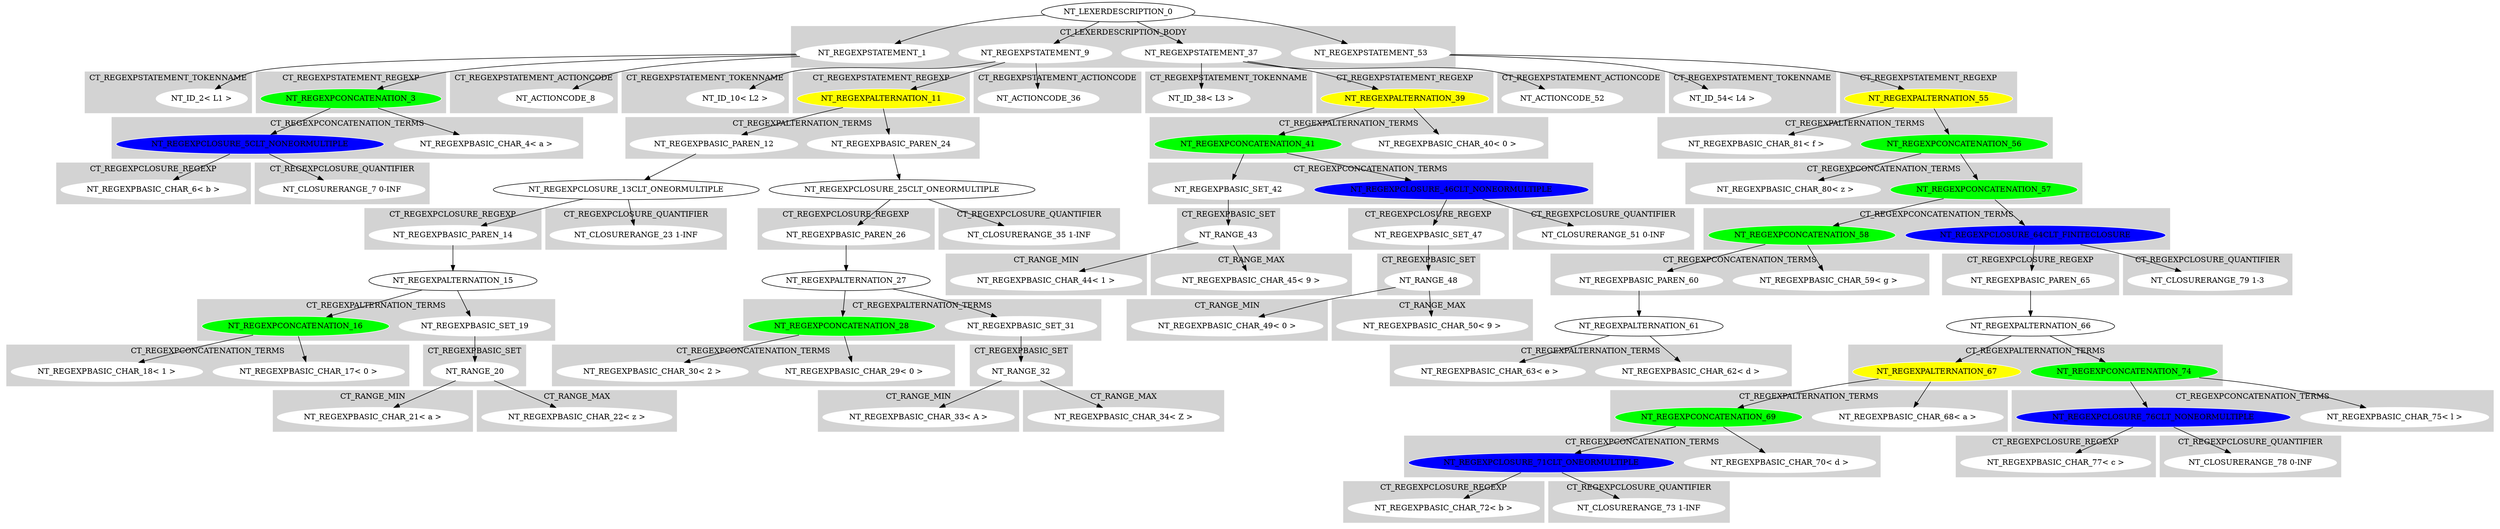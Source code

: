 digraph {

subgraph cluster0 {
 node [style=filled,color=white];
 style=filled;
 color=lightgrey;
 label = "CT_LEXERDESCRIPTION_BODY";

"NT_REGEXPSTATEMENT_1"
"NT_REGEXPSTATEMENT_9"
"NT_REGEXPSTATEMENT_37"
"NT_REGEXPSTATEMENT_53"
}
"NT_LEXERDESCRIPTION_0"->"NT_REGEXPSTATEMENT_1"
subgraph cluster1 {
 node [style=filled,color=white];
 style=filled;
 color=lightgrey;
 label = "CT_REGEXPSTATEMENT_TOKENNAME";

"NT_ID_2< L1 >"
}
subgraph cluster2 {
 node [style=filled,color=white];
 style=filled;
 color=lightgrey;
 label = "CT_REGEXPSTATEMENT_REGEXP";

"NT_REGEXPCONCATENATION_3"
 [fillcolor = green]
}
subgraph cluster3 {
 node [style=filled,color=white];
 style=filled;
 color=lightgrey;
 label = "CT_REGEXPSTATEMENT_ACTIONCODE";

"NT_ACTIONCODE_8"
}
subgraph cluster4 {
 node [style=filled,color=white];
 style=filled;
 color=lightgrey;
 label = "CT_REGEXPSTATEMENT_TOKENNAME";

}
"NT_REGEXPSTATEMENT_1"->"NT_ID_2< L1 >"
"NT_REGEXPSTATEMENT_1"->"NT_REGEXPCONCATENATION_3"
subgraph cluster5 {
 node [style=filled,color=white];
 style=filled;
 color=lightgrey;
 label = "CT_REGEXPCONCATENATION_TERMS";

"NT_REGEXPBASIC_CHAR_4< a >"
"NT_REGEXPCLOSURE_5CLT_NONEORMULTIPLE"
 [fillcolor = blue]
}
"NT_REGEXPCONCATENATION_3"->"NT_REGEXPBASIC_CHAR_4< a >"
"NT_REGEXPCONCATENATION_3"->"NT_REGEXPCLOSURE_5CLT_NONEORMULTIPLE"
subgraph cluster6 {
 node [style=filled,color=white];
 style=filled;
 color=lightgrey;
 label = "CT_REGEXPCLOSURE_REGEXP";

"NT_REGEXPBASIC_CHAR_6< b >"
}
subgraph cluster7 {
 node [style=filled,color=white];
 style=filled;
 color=lightgrey;
 label = "CT_REGEXPCLOSURE_QUANTIFIER";

"NT_CLOSURERANGE_7 0-INF"
}
"NT_REGEXPCLOSURE_5CLT_NONEORMULTIPLE"->"NT_REGEXPBASIC_CHAR_6< b >"
"NT_REGEXPCLOSURE_5CLT_NONEORMULTIPLE"->"NT_CLOSURERANGE_7 0-INF"
"NT_REGEXPSTATEMENT_1"->"NT_ACTIONCODE_8"
"NT_LEXERDESCRIPTION_0"->"NT_REGEXPSTATEMENT_9"
subgraph cluster8 {
 node [style=filled,color=white];
 style=filled;
 color=lightgrey;
 label = "CT_REGEXPSTATEMENT_TOKENNAME";

"NT_ID_10< L2 >"
}
subgraph cluster9 {
 node [style=filled,color=white];
 style=filled;
 color=lightgrey;
 label = "CT_REGEXPSTATEMENT_REGEXP";

"NT_REGEXPALTERNATION_11"
 [fillcolor = yellow]
}
subgraph cluster10 {
 node [style=filled,color=white];
 style=filled;
 color=lightgrey;
 label = "CT_REGEXPSTATEMENT_ACTIONCODE";

"NT_ACTIONCODE_36"
}
subgraph cluster11 {
 node [style=filled,color=white];
 style=filled;
 color=lightgrey;
 label = "CT_REGEXPSTATEMENT_TOKENNAME";

}
"NT_REGEXPSTATEMENT_9"->"NT_ID_10< L2 >"
"NT_REGEXPSTATEMENT_9"->"NT_REGEXPALTERNATION_11"
subgraph cluster12 {
 node [style=filled,color=white];
 style=filled;
 color=lightgrey;
 label = "CT_REGEXPALTERNATION_TERMS";

"NT_REGEXPBASIC_PAREN_12"
"NT_REGEXPBASIC_PAREN_24"
}
"NT_REGEXPALTERNATION_11"->"NT_REGEXPBASIC_PAREN_12"
subgraph cluster13 {
 node [style=filled,color=white];
 style=filled;
 color=lightgrey;
 label = "CT_RGEXPBASIC_PAREN";

}
"NT_REGEXPBASIC_PAREN_12"->"NT_REGEXPCLOSURE_13CLT_ONEORMULTIPLE"
subgraph cluster14 {
 node [style=filled,color=white];
 style=filled;
 color=lightgrey;
 label = "CT_REGEXPCLOSURE_REGEXP";

"NT_REGEXPBASIC_PAREN_14"
}
subgraph cluster15 {
 node [style=filled,color=white];
 style=filled;
 color=lightgrey;
 label = "CT_REGEXPCLOSURE_QUANTIFIER";

"NT_CLOSURERANGE_23 1-INF"
}
"NT_REGEXPCLOSURE_13CLT_ONEORMULTIPLE"->"NT_REGEXPBASIC_PAREN_14"
subgraph cluster16 {
 node [style=filled,color=white];
 style=filled;
 color=lightgrey;
 label = "CT_RGEXPBASIC_PAREN";

}
"NT_REGEXPBASIC_PAREN_14"->"NT_REGEXPALTERNATION_15"
subgraph cluster17 {
 node [style=filled,color=white];
 style=filled;
 color=lightgrey;
 label = "CT_REGEXPALTERNATION_TERMS";

"NT_REGEXPCONCATENATION_16"
 [fillcolor = green]"NT_REGEXPBASIC_SET_19"
}
"NT_REGEXPALTERNATION_15"->"NT_REGEXPCONCATENATION_16"
subgraph cluster18 {
 node [style=filled,color=white];
 style=filled;
 color=lightgrey;
 label = "CT_REGEXPCONCATENATION_TERMS";

"NT_REGEXPBASIC_CHAR_17< 0 >"
"NT_REGEXPBASIC_CHAR_18< 1 >"
}
"NT_REGEXPCONCATENATION_16"->"NT_REGEXPBASIC_CHAR_17< 0 >"
"NT_REGEXPCONCATENATION_16"->"NT_REGEXPBASIC_CHAR_18< 1 >"
"NT_REGEXPALTERNATION_15"->"NT_REGEXPBASIC_SET_19"
subgraph cluster19 {
 node [style=filled,color=white];
 style=filled;
 color=lightgrey;
 label = "CT_REGEXPBASIC_SET";

"NT_RANGE_20"
}
"NT_REGEXPBASIC_SET_19"->"NT_RANGE_20"
subgraph cluster20 {
 node [style=filled,color=white];
 style=filled;
 color=lightgrey;
 label = "CT_RANGE_MIN";

"NT_REGEXPBASIC_CHAR_21< a >"
}
subgraph cluster21 {
 node [style=filled,color=white];
 style=filled;
 color=lightgrey;
 label = "CT_RANGE_MAX";

"NT_REGEXPBASIC_CHAR_22< z >"
}
"NT_RANGE_20"->"NT_REGEXPBASIC_CHAR_21< a >"
"NT_RANGE_20"->"NT_REGEXPBASIC_CHAR_22< z >"
"NT_REGEXPCLOSURE_13CLT_ONEORMULTIPLE"->"NT_CLOSURERANGE_23 1-INF"
"NT_REGEXPALTERNATION_11"->"NT_REGEXPBASIC_PAREN_24"
subgraph cluster22 {
 node [style=filled,color=white];
 style=filled;
 color=lightgrey;
 label = "CT_RGEXPBASIC_PAREN";

}
"NT_REGEXPBASIC_PAREN_24"->"NT_REGEXPCLOSURE_25CLT_ONEORMULTIPLE"
subgraph cluster23 {
 node [style=filled,color=white];
 style=filled;
 color=lightgrey;
 label = "CT_REGEXPCLOSURE_REGEXP";

"NT_REGEXPBASIC_PAREN_26"
}
subgraph cluster24 {
 node [style=filled,color=white];
 style=filled;
 color=lightgrey;
 label = "CT_REGEXPCLOSURE_QUANTIFIER";

"NT_CLOSURERANGE_35 1-INF"
}
"NT_REGEXPCLOSURE_25CLT_ONEORMULTIPLE"->"NT_REGEXPBASIC_PAREN_26"
subgraph cluster25 {
 node [style=filled,color=white];
 style=filled;
 color=lightgrey;
 label = "CT_RGEXPBASIC_PAREN";

}
"NT_REGEXPBASIC_PAREN_26"->"NT_REGEXPALTERNATION_27"
subgraph cluster26 {
 node [style=filled,color=white];
 style=filled;
 color=lightgrey;
 label = "CT_REGEXPALTERNATION_TERMS";

"NT_REGEXPCONCATENATION_28"
 [fillcolor = green]"NT_REGEXPBASIC_SET_31"
}
"NT_REGEXPALTERNATION_27"->"NT_REGEXPCONCATENATION_28"
subgraph cluster27 {
 node [style=filled,color=white];
 style=filled;
 color=lightgrey;
 label = "CT_REGEXPCONCATENATION_TERMS";

"NT_REGEXPBASIC_CHAR_29< 0 >"
"NT_REGEXPBASIC_CHAR_30< 2 >"
}
"NT_REGEXPCONCATENATION_28"->"NT_REGEXPBASIC_CHAR_29< 0 >"
"NT_REGEXPCONCATENATION_28"->"NT_REGEXPBASIC_CHAR_30< 2 >"
"NT_REGEXPALTERNATION_27"->"NT_REGEXPBASIC_SET_31"
subgraph cluster28 {
 node [style=filled,color=white];
 style=filled;
 color=lightgrey;
 label = "CT_REGEXPBASIC_SET";

"NT_RANGE_32"
}
"NT_REGEXPBASIC_SET_31"->"NT_RANGE_32"
subgraph cluster29 {
 node [style=filled,color=white];
 style=filled;
 color=lightgrey;
 label = "CT_RANGE_MIN";

"NT_REGEXPBASIC_CHAR_33< A >"
}
subgraph cluster30 {
 node [style=filled,color=white];
 style=filled;
 color=lightgrey;
 label = "CT_RANGE_MAX";

"NT_REGEXPBASIC_CHAR_34< Z >"
}
"NT_RANGE_32"->"NT_REGEXPBASIC_CHAR_33< A >"
"NT_RANGE_32"->"NT_REGEXPBASIC_CHAR_34< Z >"
"NT_REGEXPCLOSURE_25CLT_ONEORMULTIPLE"->"NT_CLOSURERANGE_35 1-INF"
"NT_REGEXPSTATEMENT_9"->"NT_ACTIONCODE_36"
"NT_LEXERDESCRIPTION_0"->"NT_REGEXPSTATEMENT_37"
subgraph cluster31 {
 node [style=filled,color=white];
 style=filled;
 color=lightgrey;
 label = "CT_REGEXPSTATEMENT_TOKENNAME";

"NT_ID_38< L3 >"
}
subgraph cluster32 {
 node [style=filled,color=white];
 style=filled;
 color=lightgrey;
 label = "CT_REGEXPSTATEMENT_REGEXP";

"NT_REGEXPALTERNATION_39"
 [fillcolor = yellow]
}
subgraph cluster33 {
 node [style=filled,color=white];
 style=filled;
 color=lightgrey;
 label = "CT_REGEXPSTATEMENT_ACTIONCODE";

"NT_ACTIONCODE_52"
}
subgraph cluster34 {
 node [style=filled,color=white];
 style=filled;
 color=lightgrey;
 label = "CT_REGEXPSTATEMENT_TOKENNAME";

}
"NT_REGEXPSTATEMENT_37"->"NT_ID_38< L3 >"
"NT_REGEXPSTATEMENT_37"->"NT_REGEXPALTERNATION_39"
subgraph cluster35 {
 node [style=filled,color=white];
 style=filled;
 color=lightgrey;
 label = "CT_REGEXPALTERNATION_TERMS";

"NT_REGEXPBASIC_CHAR_40< 0 >"
"NT_REGEXPCONCATENATION_41"
 [fillcolor = green]}
"NT_REGEXPALTERNATION_39"->"NT_REGEXPBASIC_CHAR_40< 0 >"
"NT_REGEXPALTERNATION_39"->"NT_REGEXPCONCATENATION_41"
subgraph cluster36 {
 node [style=filled,color=white];
 style=filled;
 color=lightgrey;
 label = "CT_REGEXPCONCATENATION_TERMS";

"NT_REGEXPBASIC_SET_42"
"NT_REGEXPCLOSURE_46CLT_NONEORMULTIPLE"
 [fillcolor = blue]
}
"NT_REGEXPCONCATENATION_41"->"NT_REGEXPBASIC_SET_42"
subgraph cluster37 {
 node [style=filled,color=white];
 style=filled;
 color=lightgrey;
 label = "CT_REGEXPBASIC_SET";

"NT_RANGE_43"
}
"NT_REGEXPBASIC_SET_42"->"NT_RANGE_43"
subgraph cluster38 {
 node [style=filled,color=white];
 style=filled;
 color=lightgrey;
 label = "CT_RANGE_MIN";

"NT_REGEXPBASIC_CHAR_44< 1 >"
}
subgraph cluster39 {
 node [style=filled,color=white];
 style=filled;
 color=lightgrey;
 label = "CT_RANGE_MAX";

"NT_REGEXPBASIC_CHAR_45< 9 >"
}
"NT_RANGE_43"->"NT_REGEXPBASIC_CHAR_44< 1 >"
"NT_RANGE_43"->"NT_REGEXPBASIC_CHAR_45< 9 >"
"NT_REGEXPCONCATENATION_41"->"NT_REGEXPCLOSURE_46CLT_NONEORMULTIPLE"
subgraph cluster40 {
 node [style=filled,color=white];
 style=filled;
 color=lightgrey;
 label = "CT_REGEXPCLOSURE_REGEXP";

"NT_REGEXPBASIC_SET_47"
}
subgraph cluster41 {
 node [style=filled,color=white];
 style=filled;
 color=lightgrey;
 label = "CT_REGEXPCLOSURE_QUANTIFIER";

"NT_CLOSURERANGE_51 0-INF"
}
"NT_REGEXPCLOSURE_46CLT_NONEORMULTIPLE"->"NT_REGEXPBASIC_SET_47"
subgraph cluster42 {
 node [style=filled,color=white];
 style=filled;
 color=lightgrey;
 label = "CT_REGEXPBASIC_SET";

"NT_RANGE_48"
}
"NT_REGEXPBASIC_SET_47"->"NT_RANGE_48"
subgraph cluster43 {
 node [style=filled,color=white];
 style=filled;
 color=lightgrey;
 label = "CT_RANGE_MIN";

"NT_REGEXPBASIC_CHAR_49< 0 >"
}
subgraph cluster44 {
 node [style=filled,color=white];
 style=filled;
 color=lightgrey;
 label = "CT_RANGE_MAX";

"NT_REGEXPBASIC_CHAR_50< 9 >"
}
"NT_RANGE_48"->"NT_REGEXPBASIC_CHAR_49< 0 >"
"NT_RANGE_48"->"NT_REGEXPBASIC_CHAR_50< 9 >"
"NT_REGEXPCLOSURE_46CLT_NONEORMULTIPLE"->"NT_CLOSURERANGE_51 0-INF"
"NT_REGEXPSTATEMENT_37"->"NT_ACTIONCODE_52"
"NT_LEXERDESCRIPTION_0"->"NT_REGEXPSTATEMENT_53"
subgraph cluster45 {
 node [style=filled,color=white];
 style=filled;
 color=lightgrey;
 label = "CT_REGEXPSTATEMENT_TOKENNAME";

"NT_ID_54< L4 >"
}
subgraph cluster46 {
 node [style=filled,color=white];
 style=filled;
 color=lightgrey;
 label = "CT_REGEXPSTATEMENT_REGEXP";

"NT_REGEXPALTERNATION_55"
 [fillcolor = yellow]
}
subgraph cluster47 {
 node [style=filled,color=white];
 style=filled;
 color=lightgrey;
 label = "CT_REGEXPSTATEMENT_TOKENNAME";

}
"NT_REGEXPSTATEMENT_53"->"NT_ID_54< L4 >"
"NT_REGEXPSTATEMENT_53"->"NT_REGEXPALTERNATION_55"
subgraph cluster48 {
 node [style=filled,color=white];
 style=filled;
 color=lightgrey;
 label = "CT_REGEXPALTERNATION_TERMS";

"NT_REGEXPCONCATENATION_56"
 [fillcolor = green]"NT_REGEXPBASIC_CHAR_81< f >"
}
"NT_REGEXPALTERNATION_55"->"NT_REGEXPCONCATENATION_56"
subgraph cluster49 {
 node [style=filled,color=white];
 style=filled;
 color=lightgrey;
 label = "CT_REGEXPCONCATENATION_TERMS";

"NT_REGEXPCONCATENATION_57"
 [fillcolor = green]
"NT_REGEXPBASIC_CHAR_80< z >"
}
"NT_REGEXPCONCATENATION_56"->"NT_REGEXPCONCATENATION_57"
subgraph cluster50 {
 node [style=filled,color=white];
 style=filled;
 color=lightgrey;
 label = "CT_REGEXPCONCATENATION_TERMS";

"NT_REGEXPCONCATENATION_58"
 [fillcolor = green]
"NT_REGEXPCLOSURE_64CLT_FINITECLOSURE"
 [fillcolor = blue]
}
"NT_REGEXPCONCATENATION_57"->"NT_REGEXPCONCATENATION_58"
subgraph cluster51 {
 node [style=filled,color=white];
 style=filled;
 color=lightgrey;
 label = "CT_REGEXPCONCATENATION_TERMS";

"NT_REGEXPBASIC_CHAR_59< g >"
"NT_REGEXPBASIC_PAREN_60"
}
"NT_REGEXPCONCATENATION_58"->"NT_REGEXPBASIC_CHAR_59< g >"
"NT_REGEXPCONCATENATION_58"->"NT_REGEXPBASIC_PAREN_60"
subgraph cluster52 {
 node [style=filled,color=white];
 style=filled;
 color=lightgrey;
 label = "CT_RGEXPBASIC_PAREN";

}
"NT_REGEXPBASIC_PAREN_60"->"NT_REGEXPALTERNATION_61"
subgraph cluster53 {
 node [style=filled,color=white];
 style=filled;
 color=lightgrey;
 label = "CT_REGEXPALTERNATION_TERMS";

"NT_REGEXPBASIC_CHAR_62< d >"
"NT_REGEXPBASIC_CHAR_63< e >"
}
"NT_REGEXPALTERNATION_61"->"NT_REGEXPBASIC_CHAR_62< d >"
"NT_REGEXPALTERNATION_61"->"NT_REGEXPBASIC_CHAR_63< e >"
"NT_REGEXPCONCATENATION_57"->"NT_REGEXPCLOSURE_64CLT_FINITECLOSURE"
subgraph cluster54 {
 node [style=filled,color=white];
 style=filled;
 color=lightgrey;
 label = "CT_REGEXPCLOSURE_REGEXP";

"NT_REGEXPBASIC_PAREN_65"
}
subgraph cluster55 {
 node [style=filled,color=white];
 style=filled;
 color=lightgrey;
 label = "CT_REGEXPCLOSURE_QUANTIFIER";

"NT_CLOSURERANGE_79 1-3"
}
"NT_REGEXPCLOSURE_64CLT_FINITECLOSURE"->"NT_REGEXPBASIC_PAREN_65"
subgraph cluster56 {
 node [style=filled,color=white];
 style=filled;
 color=lightgrey;
 label = "CT_RGEXPBASIC_PAREN";

}
"NT_REGEXPBASIC_PAREN_65"->"NT_REGEXPALTERNATION_66"
subgraph cluster57 {
 node [style=filled,color=white];
 style=filled;
 color=lightgrey;
 label = "CT_REGEXPALTERNATION_TERMS";

"NT_REGEXPALTERNATION_67"
 [fillcolor = yellow]"NT_REGEXPCONCATENATION_74"
 [fillcolor = green]}
"NT_REGEXPALTERNATION_66"->"NT_REGEXPALTERNATION_67"
subgraph cluster58 {
 node [style=filled,color=white];
 style=filled;
 color=lightgrey;
 label = "CT_REGEXPALTERNATION_TERMS";

"NT_REGEXPBASIC_CHAR_68< a >"
"NT_REGEXPCONCATENATION_69"
 [fillcolor = green]}
"NT_REGEXPALTERNATION_67"->"NT_REGEXPBASIC_CHAR_68< a >"
"NT_REGEXPALTERNATION_67"->"NT_REGEXPCONCATENATION_69"
subgraph cluster59 {
 node [style=filled,color=white];
 style=filled;
 color=lightgrey;
 label = "CT_REGEXPCONCATENATION_TERMS";

"NT_REGEXPBASIC_CHAR_70< d >"
"NT_REGEXPCLOSURE_71CLT_ONEORMULTIPLE"
 [fillcolor = blue]
}
"NT_REGEXPCONCATENATION_69"->"NT_REGEXPBASIC_CHAR_70< d >"
"NT_REGEXPCONCATENATION_69"->"NT_REGEXPCLOSURE_71CLT_ONEORMULTIPLE"
subgraph cluster60 {
 node [style=filled,color=white];
 style=filled;
 color=lightgrey;
 label = "CT_REGEXPCLOSURE_REGEXP";

"NT_REGEXPBASIC_CHAR_72< b >"
}
subgraph cluster61 {
 node [style=filled,color=white];
 style=filled;
 color=lightgrey;
 label = "CT_REGEXPCLOSURE_QUANTIFIER";

"NT_CLOSURERANGE_73 1-INF"
}
"NT_REGEXPCLOSURE_71CLT_ONEORMULTIPLE"->"NT_REGEXPBASIC_CHAR_72< b >"
"NT_REGEXPCLOSURE_71CLT_ONEORMULTIPLE"->"NT_CLOSURERANGE_73 1-INF"
"NT_REGEXPALTERNATION_66"->"NT_REGEXPCONCATENATION_74"
subgraph cluster62 {
 node [style=filled,color=white];
 style=filled;
 color=lightgrey;
 label = "CT_REGEXPCONCATENATION_TERMS";

"NT_REGEXPBASIC_CHAR_75< l >"
"NT_REGEXPCLOSURE_76CLT_NONEORMULTIPLE"
 [fillcolor = blue]
}
"NT_REGEXPCONCATENATION_74"->"NT_REGEXPBASIC_CHAR_75< l >"
"NT_REGEXPCONCATENATION_74"->"NT_REGEXPCLOSURE_76CLT_NONEORMULTIPLE"
subgraph cluster63 {
 node [style=filled,color=white];
 style=filled;
 color=lightgrey;
 label = "CT_REGEXPCLOSURE_REGEXP";

"NT_REGEXPBASIC_CHAR_77< c >"
}
subgraph cluster64 {
 node [style=filled,color=white];
 style=filled;
 color=lightgrey;
 label = "CT_REGEXPCLOSURE_QUANTIFIER";

"NT_CLOSURERANGE_78 0-INF"
}
"NT_REGEXPCLOSURE_76CLT_NONEORMULTIPLE"->"NT_REGEXPBASIC_CHAR_77< c >"
"NT_REGEXPCLOSURE_76CLT_NONEORMULTIPLE"->"NT_CLOSURERANGE_78 0-INF"
"NT_REGEXPCLOSURE_64CLT_FINITECLOSURE"->"NT_CLOSURERANGE_79 1-3"
"NT_REGEXPCONCATENATION_56"->"NT_REGEXPBASIC_CHAR_80< z >"
"NT_REGEXPALTERNATION_55"->"NT_REGEXPBASIC_CHAR_81< f >"
}
